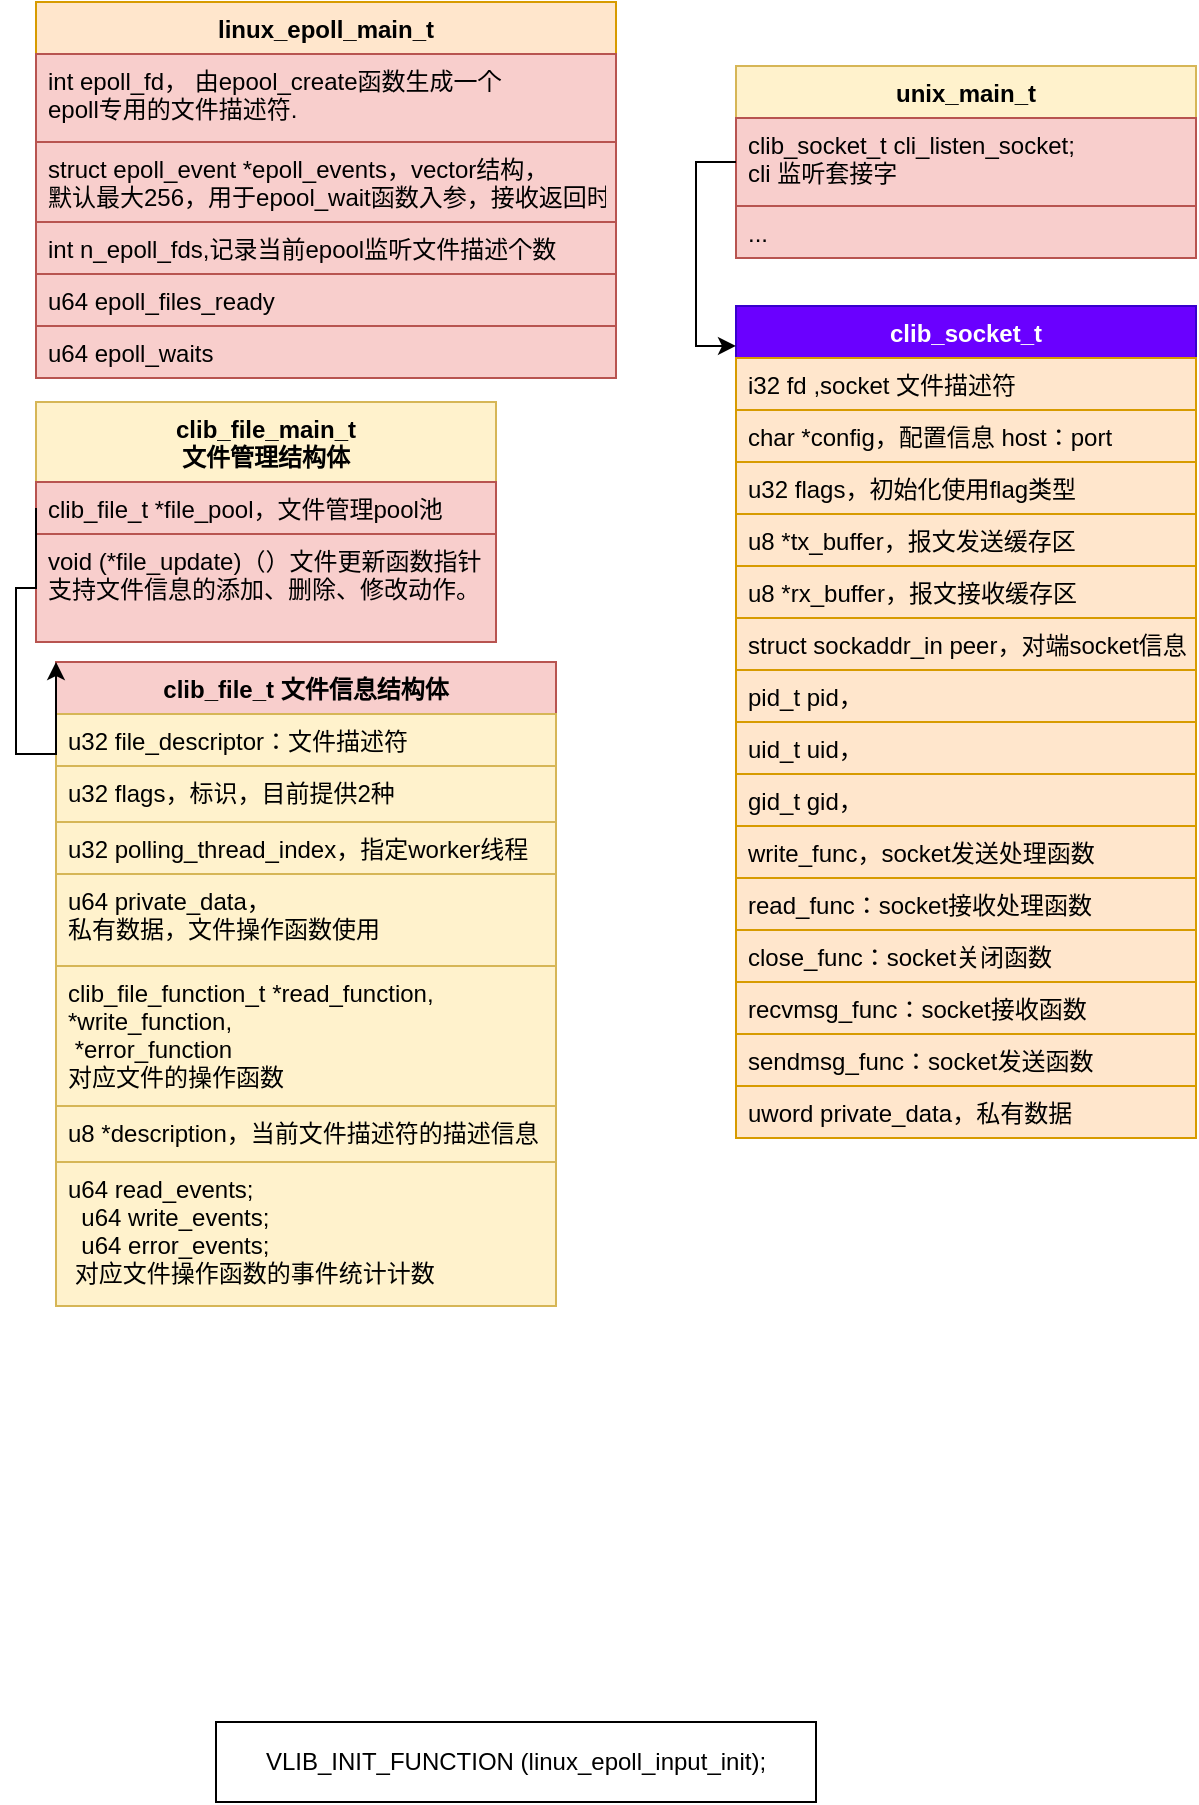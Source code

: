 <mxfile version="14.6.13" type="github">
  <diagram name="Page-1" id="e7e014a7-5840-1c2e-5031-d8a46d1fe8dd">
    <mxGraphModel dx="946" dy="482" grid="1" gridSize="10" guides="1" tooltips="1" connect="1" arrows="1" fold="1" page="1" pageScale="1" pageWidth="1169" pageHeight="826" background="#ffffff" math="0" shadow="0">
      <root>
        <mxCell id="0" />
        <mxCell id="1" parent="0" />
        <mxCell id="sHo7rCu5BnpLvMFZvAdc-41" value="clib_socket_t&#xa;" style="swimlane;fontStyle=1;align=center;verticalAlign=top;childLayout=stackLayout;horizontal=1;startSize=26;horizontalStack=0;resizeParent=1;resizeParentMax=0;resizeLast=0;collapsible=1;marginBottom=0;fillColor=#6a00ff;strokeColor=#3700CC;fontColor=#ffffff;" parent="1" vertex="1">
          <mxGeometry x="370" y="212" width="230" height="416" as="geometry" />
        </mxCell>
        <mxCell id="sHo7rCu5BnpLvMFZvAdc-42" value="i32 fd ,socket 文件描述符" style="text;strokeColor=#d79b00;fillColor=#ffe6cc;align=left;verticalAlign=top;spacingLeft=4;spacingRight=4;overflow=hidden;rotatable=0;points=[[0,0.5],[1,0.5]];portConstraint=eastwest;" parent="sHo7rCu5BnpLvMFZvAdc-41" vertex="1">
          <mxGeometry y="26" width="230" height="26" as="geometry" />
        </mxCell>
        <mxCell id="sHo7rCu5BnpLvMFZvAdc-44" value="char *config，配置信息 host：port" style="text;strokeColor=#d79b00;fillColor=#ffe6cc;align=left;verticalAlign=top;spacingLeft=4;spacingRight=4;overflow=hidden;rotatable=0;points=[[0,0.5],[1,0.5]];portConstraint=eastwest;" parent="sHo7rCu5BnpLvMFZvAdc-41" vertex="1">
          <mxGeometry y="52" width="230" height="26" as="geometry" />
        </mxCell>
        <mxCell id="sHo7rCu5BnpLvMFZvAdc-45" value="u32 flags，初始化使用flag类型" style="text;fillColor=#ffe6cc;align=left;verticalAlign=top;spacingLeft=4;spacingRight=4;overflow=hidden;rotatable=0;points=[[0,0.5],[1,0.5]];portConstraint=eastwest;strokeColor=#d79b00;" parent="sHo7rCu5BnpLvMFZvAdc-41" vertex="1">
          <mxGeometry y="78" width="230" height="26" as="geometry" />
        </mxCell>
        <mxCell id="sHo7rCu5BnpLvMFZvAdc-46" value="u8 *tx_buffer，报文发送缓存区" style="text;fillColor=#ffe6cc;align=left;verticalAlign=top;spacingLeft=4;spacingRight=4;overflow=hidden;rotatable=0;points=[[0,0.5],[1,0.5]];portConstraint=eastwest;strokeColor=#d79b00;" parent="sHo7rCu5BnpLvMFZvAdc-41" vertex="1">
          <mxGeometry y="104" width="230" height="26" as="geometry" />
        </mxCell>
        <mxCell id="sHo7rCu5BnpLvMFZvAdc-47" value="u8 *rx_buffer，报文接收缓存区" style="text;fillColor=#ffe6cc;align=left;verticalAlign=top;spacingLeft=4;spacingRight=4;overflow=hidden;rotatable=0;points=[[0,0.5],[1,0.5]];portConstraint=eastwest;strokeColor=#d79b00;" parent="sHo7rCu5BnpLvMFZvAdc-41" vertex="1">
          <mxGeometry y="130" width="230" height="26" as="geometry" />
        </mxCell>
        <mxCell id="sHo7rCu5BnpLvMFZvAdc-48" value="struct sockaddr_in peer，对端socket信息" style="text;fillColor=#ffe6cc;align=left;verticalAlign=top;spacingLeft=4;spacingRight=4;overflow=hidden;rotatable=0;points=[[0,0.5],[1,0.5]];portConstraint=eastwest;strokeColor=#d79b00;" parent="sHo7rCu5BnpLvMFZvAdc-41" vertex="1">
          <mxGeometry y="156" width="230" height="26" as="geometry" />
        </mxCell>
        <mxCell id="sHo7rCu5BnpLvMFZvAdc-49" value="pid_t pid，" style="text;fillColor=#ffe6cc;align=left;verticalAlign=top;spacingLeft=4;spacingRight=4;overflow=hidden;rotatable=0;points=[[0,0.5],[1,0.5]];portConstraint=eastwest;strokeColor=#d79b00;" parent="sHo7rCu5BnpLvMFZvAdc-41" vertex="1">
          <mxGeometry y="182" width="230" height="26" as="geometry" />
        </mxCell>
        <mxCell id="sHo7rCu5BnpLvMFZvAdc-50" value="uid_t uid，" style="text;fillColor=#ffe6cc;align=left;verticalAlign=top;spacingLeft=4;spacingRight=4;overflow=hidden;rotatable=0;points=[[0,0.5],[1,0.5]];portConstraint=eastwest;strokeColor=#d79b00;" parent="sHo7rCu5BnpLvMFZvAdc-41" vertex="1">
          <mxGeometry y="208" width="230" height="26" as="geometry" />
        </mxCell>
        <mxCell id="sHo7rCu5BnpLvMFZvAdc-51" value="gid_t gid，" style="text;fillColor=#ffe6cc;align=left;verticalAlign=top;spacingLeft=4;spacingRight=4;overflow=hidden;rotatable=0;points=[[0,0.5],[1,0.5]];portConstraint=eastwest;strokeColor=#d79b00;" parent="sHo7rCu5BnpLvMFZvAdc-41" vertex="1">
          <mxGeometry y="234" width="230" height="26" as="geometry" />
        </mxCell>
        <mxCell id="sHo7rCu5BnpLvMFZvAdc-52" value="write_func，socket发送处理函数" style="text;fillColor=#ffe6cc;align=left;verticalAlign=top;spacingLeft=4;spacingRight=4;overflow=hidden;rotatable=0;points=[[0,0.5],[1,0.5]];portConstraint=eastwest;strokeColor=#d79b00;" parent="sHo7rCu5BnpLvMFZvAdc-41" vertex="1">
          <mxGeometry y="260" width="230" height="26" as="geometry" />
        </mxCell>
        <mxCell id="sHo7rCu5BnpLvMFZvAdc-53" value="read_func：socket接收处理函数" style="text;fillColor=#ffe6cc;align=left;verticalAlign=top;spacingLeft=4;spacingRight=4;overflow=hidden;rotatable=0;points=[[0,0.5],[1,0.5]];portConstraint=eastwest;strokeColor=#d79b00;" parent="sHo7rCu5BnpLvMFZvAdc-41" vertex="1">
          <mxGeometry y="286" width="230" height="26" as="geometry" />
        </mxCell>
        <mxCell id="sHo7rCu5BnpLvMFZvAdc-54" value="close_func：socket关闭函数" style="text;fillColor=#ffe6cc;align=left;verticalAlign=top;spacingLeft=4;spacingRight=4;overflow=hidden;rotatable=0;points=[[0,0.5],[1,0.5]];portConstraint=eastwest;strokeColor=#d79b00;" parent="sHo7rCu5BnpLvMFZvAdc-41" vertex="1">
          <mxGeometry y="312" width="230" height="26" as="geometry" />
        </mxCell>
        <mxCell id="sHo7rCu5BnpLvMFZvAdc-55" value="recvmsg_func：socket接收函数" style="text;fillColor=#ffe6cc;align=left;verticalAlign=top;spacingLeft=4;spacingRight=4;overflow=hidden;rotatable=0;points=[[0,0.5],[1,0.5]];portConstraint=eastwest;strokeColor=#d79b00;" parent="sHo7rCu5BnpLvMFZvAdc-41" vertex="1">
          <mxGeometry y="338" width="230" height="26" as="geometry" />
        </mxCell>
        <mxCell id="sHo7rCu5BnpLvMFZvAdc-56" value="sendmsg_func：socket发送函数" style="text;fillColor=#ffe6cc;align=left;verticalAlign=top;spacingLeft=4;spacingRight=4;overflow=hidden;rotatable=0;points=[[0,0.5],[1,0.5]];portConstraint=eastwest;strokeColor=#d79b00;" parent="sHo7rCu5BnpLvMFZvAdc-41" vertex="1">
          <mxGeometry y="364" width="230" height="26" as="geometry" />
        </mxCell>
        <mxCell id="sHo7rCu5BnpLvMFZvAdc-57" value="uword private_data，私有数据" style="text;strokeColor=#d79b00;fillColor=#ffe6cc;align=left;verticalAlign=top;spacingLeft=4;spacingRight=4;overflow=hidden;rotatable=0;points=[[0,0.5],[1,0.5]];portConstraint=eastwest;" parent="sHo7rCu5BnpLvMFZvAdc-41" vertex="1">
          <mxGeometry y="390" width="230" height="26" as="geometry" />
        </mxCell>
        <mxCell id="TibwtfmMf2A8SIVAAXav-1" value="linux_epoll_main_t" style="swimlane;fontStyle=1;align=center;verticalAlign=top;childLayout=stackLayout;horizontal=1;startSize=26;horizontalStack=0;resizeParent=1;resizeParentMax=0;resizeLast=0;collapsible=1;marginBottom=0;fillColor=#ffe6cc;strokeColor=#d79b00;" parent="1" vertex="1">
          <mxGeometry x="20" y="60" width="290" height="188" as="geometry" />
        </mxCell>
        <mxCell id="TibwtfmMf2A8SIVAAXav-2" value="int epoll_fd， 由epool_create函数生成一个&#xa;epoll专用的文件描述符." style="text;strokeColor=#b85450;fillColor=#f8cecc;align=left;verticalAlign=top;spacingLeft=4;spacingRight=4;overflow=hidden;rotatable=0;points=[[0,0.5],[1,0.5]];portConstraint=eastwest;" parent="TibwtfmMf2A8SIVAAXav-1" vertex="1">
          <mxGeometry y="26" width="290" height="44" as="geometry" />
        </mxCell>
        <mxCell id="TibwtfmMf2A8SIVAAXav-4" value="struct epoll_event *epoll_events，vector结构，&#xa;默认最大256，用于epool_wait函数入参，接收返回时间" style="text;strokeColor=#b85450;fillColor=#f8cecc;align=left;verticalAlign=top;spacingLeft=4;spacingRight=4;overflow=hidden;rotatable=0;points=[[0,0.5],[1,0.5]];portConstraint=eastwest;" parent="TibwtfmMf2A8SIVAAXav-1" vertex="1">
          <mxGeometry y="70" width="290" height="40" as="geometry" />
        </mxCell>
        <mxCell id="TibwtfmMf2A8SIVAAXav-5" value="int n_epoll_fds,记录当前epool监听文件描述个数" style="text;fillColor=#f8cecc;align=left;verticalAlign=top;spacingLeft=4;spacingRight=4;overflow=hidden;rotatable=0;points=[[0,0.5],[1,0.5]];portConstraint=eastwest;strokeColor=#b85450;" parent="TibwtfmMf2A8SIVAAXav-1" vertex="1">
          <mxGeometry y="110" width="290" height="26" as="geometry" />
        </mxCell>
        <mxCell id="TibwtfmMf2A8SIVAAXav-6" value="u64 epoll_files_ready" style="text;fillColor=#f8cecc;align=left;verticalAlign=top;spacingLeft=4;spacingRight=4;overflow=hidden;rotatable=0;points=[[0,0.5],[1,0.5]];portConstraint=eastwest;strokeColor=#b85450;" parent="TibwtfmMf2A8SIVAAXav-1" vertex="1">
          <mxGeometry y="136" width="290" height="26" as="geometry" />
        </mxCell>
        <mxCell id="TibwtfmMf2A8SIVAAXav-7" value="u64 epoll_waits" style="text;fillColor=#f8cecc;align=left;verticalAlign=top;spacingLeft=4;spacingRight=4;overflow=hidden;rotatable=0;points=[[0,0.5],[1,0.5]];portConstraint=eastwest;strokeColor=#b85450;" parent="TibwtfmMf2A8SIVAAXav-1" vertex="1">
          <mxGeometry y="162" width="290" height="26" as="geometry" />
        </mxCell>
        <mxCell id="TibwtfmMf2A8SIVAAXav-9" value="clib_file_main_t&#xa;文件管理结构体" style="swimlane;fontStyle=1;align=center;verticalAlign=top;childLayout=stackLayout;horizontal=1;startSize=40;horizontalStack=0;resizeParent=1;resizeParentMax=0;resizeLast=0;collapsible=1;marginBottom=0;strokeColor=#d6b656;fillColor=#fff2cc;" parent="1" vertex="1">
          <mxGeometry x="20" y="260" width="230" height="120" as="geometry" />
        </mxCell>
        <mxCell id="TibwtfmMf2A8SIVAAXav-10" value="clib_file_t *file_pool，文件管理pool池" style="text;strokeColor=#b85450;fillColor=#f8cecc;align=left;verticalAlign=top;spacingLeft=4;spacingRight=4;overflow=hidden;rotatable=0;points=[[0,0.5],[1,0.5]];portConstraint=eastwest;" parent="TibwtfmMf2A8SIVAAXav-9" vertex="1">
          <mxGeometry y="40" width="230" height="26" as="geometry" />
        </mxCell>
        <mxCell id="TibwtfmMf2A8SIVAAXav-12" value="void (*file_update)（）文件更新函数指针&#xa;支持文件信息的添加、删除、修改动作。" style="text;strokeColor=#b85450;fillColor=#f8cecc;align=left;verticalAlign=top;spacingLeft=4;spacingRight=4;overflow=hidden;rotatable=0;points=[[0,0.5],[1,0.5]];portConstraint=eastwest;" parent="TibwtfmMf2A8SIVAAXav-9" vertex="1">
          <mxGeometry y="66" width="230" height="54" as="geometry" />
        </mxCell>
        <mxCell id="TibwtfmMf2A8SIVAAXav-14" value="clib_file_t 文件信息结构体" style="swimlane;fontStyle=1;align=center;verticalAlign=top;childLayout=stackLayout;horizontal=1;startSize=26;horizontalStack=0;resizeParent=1;resizeParentMax=0;resizeLast=0;collapsible=1;marginBottom=0;strokeColor=#b85450;fillColor=#f8cecc;" parent="1" vertex="1">
          <mxGeometry x="30" y="390" width="250" height="322" as="geometry" />
        </mxCell>
        <mxCell id="TibwtfmMf2A8SIVAAXav-15" value="u32 file_descriptor：文件描述符" style="text;strokeColor=#d6b656;fillColor=#fff2cc;align=left;verticalAlign=top;spacingLeft=4;spacingRight=4;overflow=hidden;rotatable=0;points=[[0,0.5],[1,0.5]];portConstraint=eastwest;" parent="TibwtfmMf2A8SIVAAXav-14" vertex="1">
          <mxGeometry y="26" width="250" height="26" as="geometry" />
        </mxCell>
        <mxCell id="TibwtfmMf2A8SIVAAXav-17" value="u32 flags，标识，目前提供2种" style="text;strokeColor=#d6b656;fillColor=#fff2cc;align=left;verticalAlign=top;spacingLeft=4;spacingRight=4;overflow=hidden;rotatable=0;points=[[0,0.5],[1,0.5]];portConstraint=eastwest;" parent="TibwtfmMf2A8SIVAAXav-14" vertex="1">
          <mxGeometry y="52" width="250" height="28" as="geometry" />
        </mxCell>
        <mxCell id="TibwtfmMf2A8SIVAAXav-18" value="u32 polling_thread_index，指定worker线程" style="text;fillColor=#fff2cc;align=left;verticalAlign=top;spacingLeft=4;spacingRight=4;overflow=hidden;rotatable=0;points=[[0,0.5],[1,0.5]];portConstraint=eastwest;strokeColor=#d6b656;" parent="TibwtfmMf2A8SIVAAXav-14" vertex="1">
          <mxGeometry y="80" width="250" height="26" as="geometry" />
        </mxCell>
        <mxCell id="TibwtfmMf2A8SIVAAXav-19" value="u64 private_data，&#xa;私有数据，文件操作函数使用" style="text;fillColor=#fff2cc;align=left;verticalAlign=top;spacingLeft=4;spacingRight=4;overflow=hidden;rotatable=0;points=[[0,0.5],[1,0.5]];portConstraint=eastwest;strokeColor=#d6b656;" parent="TibwtfmMf2A8SIVAAXav-14" vertex="1">
          <mxGeometry y="106" width="250" height="46" as="geometry" />
        </mxCell>
        <mxCell id="TibwtfmMf2A8SIVAAXav-20" value="clib_file_function_t *read_function, &#xa;*write_function,&#xa; *error_function&#xa;对应文件的操作函数" style="text;fillColor=#fff2cc;align=left;verticalAlign=top;spacingLeft=4;spacingRight=4;overflow=hidden;rotatable=0;points=[[0,0.5],[1,0.5]];portConstraint=eastwest;strokeColor=#d6b656;" parent="TibwtfmMf2A8SIVAAXav-14" vertex="1">
          <mxGeometry y="152" width="250" height="70" as="geometry" />
        </mxCell>
        <mxCell id="TibwtfmMf2A8SIVAAXav-21" value="u8 *description，当前文件描述符的描述信息" style="text;fillColor=#fff2cc;align=left;verticalAlign=top;spacingLeft=4;spacingRight=4;overflow=hidden;rotatable=0;points=[[0,0.5],[1,0.5]];portConstraint=eastwest;strokeColor=#d6b656;" parent="TibwtfmMf2A8SIVAAXav-14" vertex="1">
          <mxGeometry y="222" width="250" height="28" as="geometry" />
        </mxCell>
        <mxCell id="TibwtfmMf2A8SIVAAXav-22" value="u64 read_events;&#xa;  u64 write_events;&#xa;  u64 error_events;&#xa; 对应文件操作函数的事件统计计数" style="text;fillColor=#fff2cc;align=left;verticalAlign=top;spacingLeft=4;spacingRight=4;overflow=hidden;rotatable=0;points=[[0,0.5],[1,0.5]];portConstraint=eastwest;strokeColor=#d6b656;" parent="TibwtfmMf2A8SIVAAXav-14" vertex="1">
          <mxGeometry y="250" width="250" height="72" as="geometry" />
        </mxCell>
        <mxCell id="TibwtfmMf2A8SIVAAXav-23" style="edgeStyle=orthogonalEdgeStyle;rounded=0;orthogonalLoop=1;jettySize=auto;html=1;exitX=0;exitY=0.5;exitDx=0;exitDy=0;entryX=0;entryY=0;entryDx=0;entryDy=0;" parent="1" source="TibwtfmMf2A8SIVAAXav-10" target="TibwtfmMf2A8SIVAAXav-14" edge="1">
          <mxGeometry relative="1" as="geometry">
            <Array as="points">
              <mxPoint x="10" y="353" />
              <mxPoint x="10" y="436" />
            </Array>
          </mxGeometry>
        </mxCell>
        <mxCell id="TibwtfmMf2A8SIVAAXav-24" value="unix_main_t" style="swimlane;fontStyle=1;align=center;verticalAlign=top;childLayout=stackLayout;horizontal=1;startSize=26;horizontalStack=0;resizeParent=1;resizeParentMax=0;resizeLast=0;collapsible=1;marginBottom=0;strokeColor=#d6b656;fillColor=#fff2cc;" parent="1" vertex="1">
          <mxGeometry x="370" y="92" width="230" height="96" as="geometry" />
        </mxCell>
        <mxCell id="TibwtfmMf2A8SIVAAXav-25" value="clib_socket_t cli_listen_socket;&#xa;cli 监听套接字" style="text;strokeColor=#b85450;fillColor=#f8cecc;align=left;verticalAlign=top;spacingLeft=4;spacingRight=4;overflow=hidden;rotatable=0;points=[[0,0.5],[1,0.5]];portConstraint=eastwest;" parent="TibwtfmMf2A8SIVAAXav-24" vertex="1">
          <mxGeometry y="26" width="230" height="44" as="geometry" />
        </mxCell>
        <mxCell id="TibwtfmMf2A8SIVAAXav-27" value="..." style="text;strokeColor=#b85450;fillColor=#f8cecc;align=left;verticalAlign=top;spacingLeft=4;spacingRight=4;overflow=hidden;rotatable=0;points=[[0,0.5],[1,0.5]];portConstraint=eastwest;" parent="TibwtfmMf2A8SIVAAXav-24" vertex="1">
          <mxGeometry y="70" width="230" height="26" as="geometry" />
        </mxCell>
        <mxCell id="TibwtfmMf2A8SIVAAXav-28" style="edgeStyle=orthogonalEdgeStyle;rounded=0;orthogonalLoop=1;jettySize=auto;html=1;exitX=0;exitY=0.5;exitDx=0;exitDy=0;entryX=0;entryY=0.048;entryDx=0;entryDy=0;entryPerimeter=0;" parent="1" source="TibwtfmMf2A8SIVAAXav-25" target="sHo7rCu5BnpLvMFZvAdc-41" edge="1">
          <mxGeometry relative="1" as="geometry" />
        </mxCell>
        <mxCell id="TibwtfmMf2A8SIVAAXav-30" value="VLIB_INIT_FUNCTION (linux_epoll_input_init);" style="rounded=0;whiteSpace=wrap;html=1;strokeColor=#000000;" parent="1" vertex="1">
          <mxGeometry x="110" y="920" width="300" height="40" as="geometry" />
        </mxCell>
      </root>
    </mxGraphModel>
  </diagram>
</mxfile>
